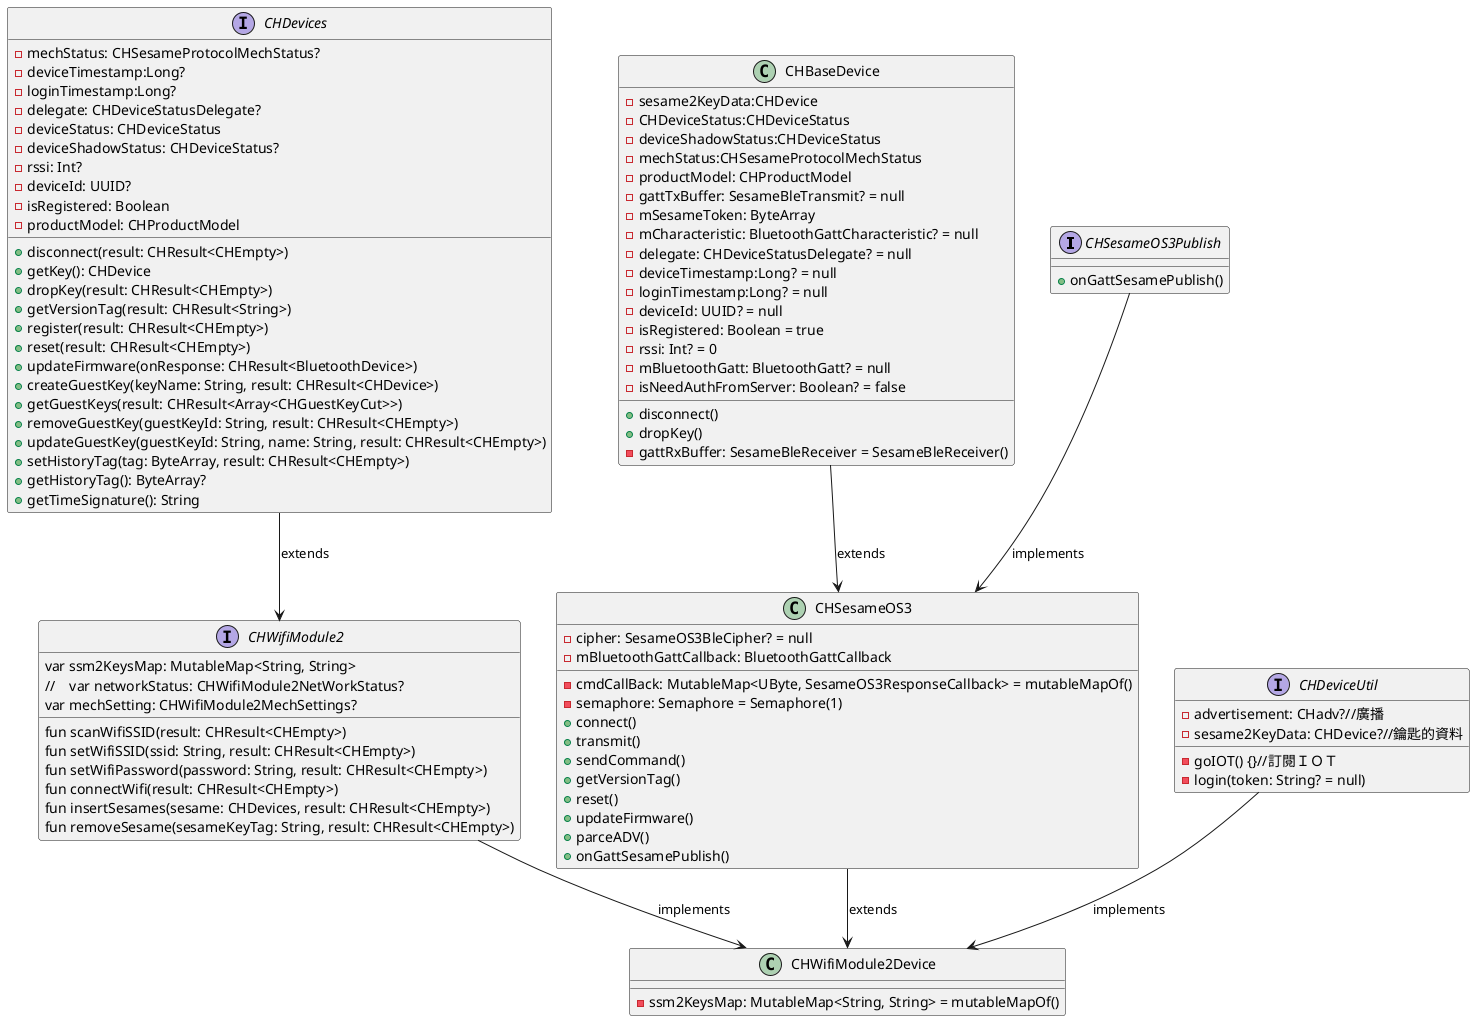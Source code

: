 @startuml
interface CHSesameOS3Publish {
  +onGattSesamePublish()
}

class CHBaseDevice{
+disconnect()
+dropKey()
-sesame2KeyData:CHDevice
-CHDeviceStatus:CHDeviceStatus
-deviceShadowStatus:CHDeviceStatus
-mechStatus:CHSesameProtocolMechStatus
-   productModel: CHProductModel
- gattRxBuffer: SesameBleReceiver = SesameBleReceiver() 
- gattTxBuffer: SesameBleTransmit? = null 
- mSesameToken: ByteArray
    - mCharacteristic: BluetoothGattCharacteristic? = null 
    - delegate: CHDeviceStatusDelegate? = null
    - deviceTimestamp:Long? = null
    - loginTimestamp:Long? = null
    - deviceId: UUID? = null
    - isRegistered: Boolean = true
    - rssi: Int? = 0
    - mBluetoothGatt: BluetoothGatt? = null
    - isNeedAuthFromServer: Boolean? = false
}


class CHSesameOS3 {
    - cipher: SesameOS3BleCipher? = null
    - cmdCallBack: MutableMap<UByte, SesameOS3ResponseCallback> = mutableMapOf()
    - semaphore: Semaphore = Semaphore(1)
- mBluetoothGattCallback: BluetoothGattCallback
  +connect()
  +transmit()
  +sendCommand()
  +getVersionTag()
  +reset()
  +updateFirmware()
  +parceADV()
  +onGattSesamePublish()
}

interface CHDevices{
- mechStatus: CHSesameProtocolMechStatus?
    - deviceTimestamp:Long?
    - loginTimestamp:Long?
    - delegate: CHDeviceStatusDelegate?
    - deviceStatus: CHDeviceStatus
    - deviceShadowStatus: CHDeviceStatus?
    - rssi: Int?
    - deviceId: UUID?
    - isRegistered: Boolean
    - productModel: CHProductModel
         + disconnect(result: CHResult<CHEmpty>)
    + getKey(): CHDevice 
    + dropKey(result: CHResult<CHEmpty>)
    + getVersionTag(result: CHResult<String>)
    + register(result: CHResult<CHEmpty>)
    + reset(result: CHResult<CHEmpty>)
    + updateFirmware(onResponse: CHResult<BluetoothDevice>)
    + createGuestKey(keyName: String, result: CHResult<CHDevice>) 
    + getGuestKeys(result: CHResult<Array<CHGuestKeyCut>>)
    + removeGuestKey(guestKeyId: String, result: CHResult<CHEmpty>) 
    + updateGuestKey(guestKeyId: String, name: String, result: CHResult<CHEmpty>)
    + setHistoryTag(tag: ByteArray, result: CHResult<CHEmpty>) 
    + getHistoryTag(): ByteArray? 
    + getTimeSignature(): String 
}

interface CHWifiModule2{
    var ssm2KeysMap: MutableMap<String, String>
   //    var networkStatus: CHWifiModule2NetWorkStatus?
       var mechSetting: CHWifiModule2MechSettings?
       fun scanWifiSSID(result: CHResult<CHEmpty>)
       fun setWifiSSID(ssid: String, result: CHResult<CHEmpty>)
       fun setWifiPassword(password: String, result: CHResult<CHEmpty>)
       fun connectWifi(result: CHResult<CHEmpty>)
       fun insertSesames(sesame: CHDevices, result: CHResult<CHEmpty>)
       fun removeSesame(sesameKeyTag: String, result: CHResult<CHEmpty>)
}
interface CHDeviceUtil{
 - advertisement: CHadv?//廣播
    - sesame2KeyData: CHDevice?//鑰匙的資料
    - goIOT() {}//訂閱ＩＯＴ
    - login(token: String? = null)
}
class CHWifiModule2Device{
- ssm2KeysMap: MutableMap<String, String> = mutableMapOf()
}
CHSesameOS3Publish --> CHSesameOS3 :implements
CHBaseDevice --> CHSesameOS3 :extends


CHDevices -->CHWifiModule2:extends

CHWifiModule2 -->CHWifiModule2Device:implements
CHDeviceUtil -->CHWifiModule2Device:implements
CHSesameOS3 -->CHWifiModule2Device:extends


@enduml

